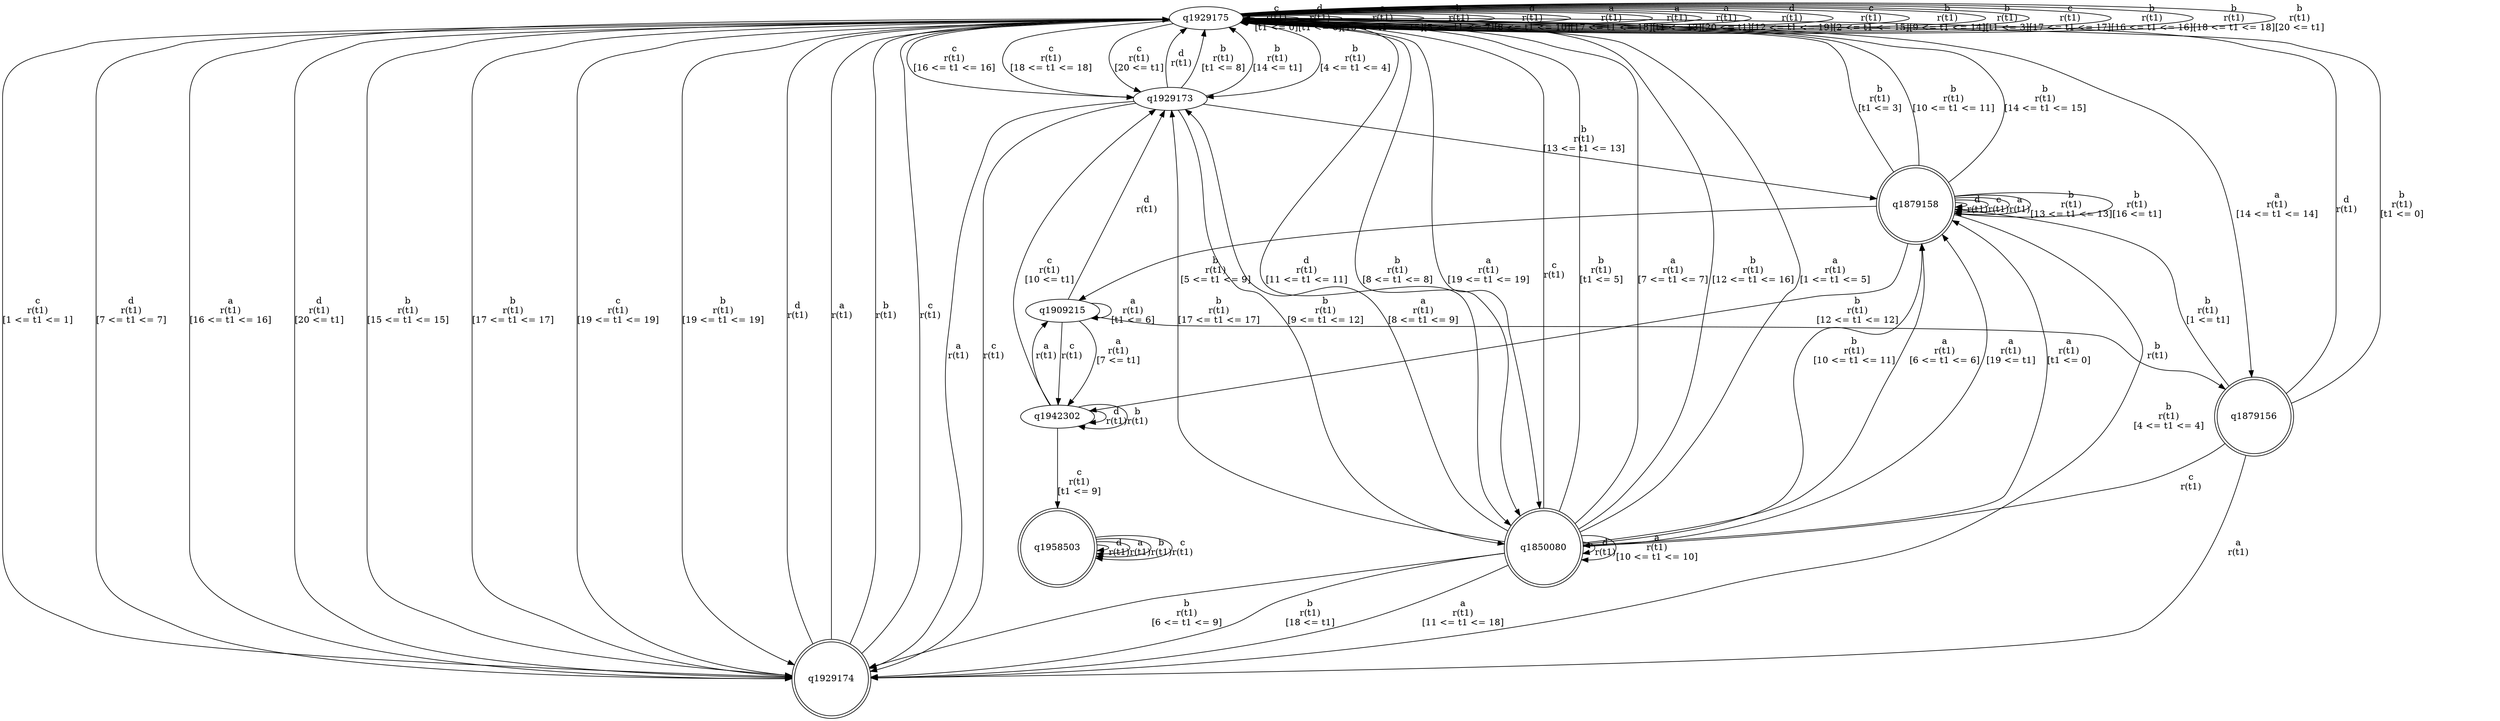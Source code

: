 digraph "tests_1/test90/solution101/solution_verwer" {
	q1929175[label=q1929175]
	q1929174[label=q1929174 shape=doublecircle]
	q1929173[label=q1929173]
	q1850080[label=q1850080 shape=doublecircle]
	q1879158[label=q1879158 shape=doublecircle]
	q1942302[label=q1942302]
	q1909215[label=q1909215]
	q1879156[label=q1879156 shape=doublecircle]
	q1958503[label=q1958503 shape=doublecircle]
	q1929175 -> q1929175[label="c\nr(t1)\n[t1 <= 0]"]
	q1929175 -> q1929174[label="c\nr(t1)\n[1 <= t1 <= 1]"]
	q1929174 -> q1929175[label="d\nr(t1)\n"]
	q1929174 -> q1929175[label="a\nr(t1)\n"]
	q1929174 -> q1929175[label="b\nr(t1)\n"]
	q1929174 -> q1929175[label="c\nr(t1)\n"]
	q1929175 -> q1929173[label="b\nr(t1)\n[4 <= t1 <= 4]"]
	q1929173 -> q1929174[label="c\nr(t1)\n"]
	q1929173 -> q1929174[label="a\nr(t1)\n"]
	q1929173 -> q1929175[label="d\nr(t1)\n"]
	q1929173 -> q1929175[label="b\nr(t1)\n[t1 <= 8]"]
	q1929173 -> q1850080[label="b\nr(t1)\n[9 <= t1 <= 12]"]
	q1850080 -> q1929175[label="c\nr(t1)\n"]
	q1850080 -> q1850080[label="d\nr(t1)\n"]
	q1850080 -> q1879158[label="a\nr(t1)\n[t1 <= 0]"]
	q1879158 -> q1879158[label="d\nr(t1)\n"]
	q1879158 -> q1879158[label="c\nr(t1)\n"]
	q1879158 -> q1929175[label="b\nr(t1)\n[t1 <= 3]"]
	q1879158 -> q1879158[label="a\nr(t1)\n"]
	q1879158 -> q1929174[label="b\nr(t1)\n[4 <= t1 <= 4]"]
	q1879158 -> q1929175[label="b\nr(t1)\n[10 <= t1 <= 11]"]
	q1879158 -> q1942302[label="b\nr(t1)\n[12 <= t1 <= 12]"]
	q1942302 -> q1942302[label="d\nr(t1)\n"]
	q1942302 -> q1909215[label="a\nr(t1)\n"]
	q1909215 -> q1929173[label="d\nr(t1)\n"]
	q1909215 -> q1909215[label="a\nr(t1)\n[t1 <= 6]"]
	q1909215 -> q1942302[label="a\nr(t1)\n[7 <= t1]"]
	q1909215 -> q1879156[label="b\nr(t1)\n"]
	q1879156 -> q1850080[label="c\nr(t1)\n"]
	q1879156 -> q1929175[label="d\nr(t1)\n"]
	q1879156 -> q1929174[label="a\nr(t1)\n"]
	q1879156 -> q1929175[label="b\nr(t1)\n[t1 <= 0]"]
	q1879156 -> q1879158[label="b\nr(t1)\n[1 <= t1]"]
	q1909215 -> q1942302[label="c\nr(t1)\n"]
	q1942302 -> q1942302[label="b\nr(t1)\n"]
	q1942302 -> q1929173[label="c\nr(t1)\n[10 <= t1]"]
	q1942302 -> q1958503[label="c\nr(t1)\n[t1 <= 9]"]
	q1958503 -> q1958503[label="d\nr(t1)\n"]
	q1958503 -> q1958503[label="a\nr(t1)\n"]
	q1958503 -> q1958503[label="b\nr(t1)\n"]
	q1958503 -> q1958503[label="c\nr(t1)\n"]
	q1879158 -> q1879158[label="b\nr(t1)\n[13 <= t1 <= 13]"]
	q1879158 -> q1929175[label="b\nr(t1)\n[14 <= t1 <= 15]"]
	q1879158 -> q1879158[label="b\nr(t1)\n[16 <= t1]"]
	q1879158 -> q1909215[label="b\nr(t1)\n[5 <= t1 <= 9]"]
	q1850080 -> q1929175[label="b\nr(t1)\n[t1 <= 5]"]
	q1850080 -> q1929174[label="b\nr(t1)\n[6 <= t1 <= 9]"]
	q1850080 -> q1879158[label="b\nr(t1)\n[10 <= t1 <= 11]"]
	q1850080 -> q1929175[label="a\nr(t1)\n[7 <= t1 <= 7]"]
	q1850080 -> q1929173[label="a\nr(t1)\n[8 <= t1 <= 9]"]
	q1850080 -> q1929175[label="b\nr(t1)\n[12 <= t1 <= 16]"]
	q1850080 -> q1850080[label="a\nr(t1)\n[10 <= t1 <= 10]"]
	q1850080 -> q1929173[label="b\nr(t1)\n[17 <= t1 <= 17]"]
	q1850080 -> q1929174[label="b\nr(t1)\n[18 <= t1]"]
	q1850080 -> q1879158[label="a\nr(t1)\n[6 <= t1 <= 6]"]
	q1850080 -> q1929175[label="a\nr(t1)\n[1 <= t1 <= 5]"]
	q1850080 -> q1929174[label="a\nr(t1)\n[11 <= t1 <= 18]"]
	q1850080 -> q1879158[label="a\nr(t1)\n[19 <= t1]"]
	q1929173 -> q1879158[label="b\nr(t1)\n[13 <= t1 <= 13]"]
	q1929173 -> q1929175[label="b\nr(t1)\n[14 <= t1]"]
	q1929175 -> q1850080[label="d\nr(t1)\n[11 <= t1 <= 11]"]
	q1929175 -> q1929174[label="d\nr(t1)\n[7 <= t1 <= 7]"]
	q1929175 -> q1929175[label="d\nr(t1)\n[t1 <= 6]"]
	q1929175 -> q1929175[label="a\nr(t1)\n[15 <= t1 <= 15]"]
	q1929175 -> q1850080[label="b\nr(t1)\n[8 <= t1 <= 8]"]
	q1929175 -> q1929174[label="a\nr(t1)\n[16 <= t1 <= 16]"]
	q1929175 -> q1929175[label="b\nr(t1)\n[5 <= t1 <= 7]"]
	q1929175 -> q1929175[label="d\nr(t1)\n[8 <= t1 <= 10]"]
	q1929175 -> q1929175[label="a\nr(t1)\n[17 <= t1 <= 18]"]
	q1929175 -> q1879156[label="a\nr(t1)\n[14 <= t1 <= 14]"]
	q1929175 -> q1929175[label="a\nr(t1)\n[t1 <= 13]"]
	q1929175 -> q1850080[label="a\nr(t1)\n[19 <= t1 <= 19]"]
	q1929175 -> q1929175[label="a\nr(t1)\n[20 <= t1]"]
	q1929175 -> q1929174[label="d\nr(t1)\n[20 <= t1]"]
	q1929175 -> q1929175[label="d\nr(t1)\n[12 <= t1 <= 19]"]
	q1929175 -> q1929175[label="c\nr(t1)\n[2 <= t1 <= 15]"]
	q1929175 -> q1929175[label="b\nr(t1)\n[9 <= t1 <= 14]"]
	q1929175 -> q1929173[label="c\nr(t1)\n[16 <= t1 <= 16]"]
	q1929175 -> q1929175[label="b\nr(t1)\n[t1 <= 3]"]
	q1929175 -> q1929174[label="b\nr(t1)\n[15 <= t1 <= 15]"]
	q1929175 -> q1929175[label="c\nr(t1)\n[17 <= t1 <= 17]"]
	q1929175 -> q1929175[label="b\nr(t1)\n[16 <= t1 <= 16]"]
	q1929175 -> q1929173[label="c\nr(t1)\n[18 <= t1 <= 18]"]
	q1929175 -> q1929174[label="b\nr(t1)\n[17 <= t1 <= 17]"]
	q1929175 -> q1929174[label="c\nr(t1)\n[19 <= t1 <= 19]"]
	q1929175 -> q1929173[label="c\nr(t1)\n[20 <= t1]"]
	q1929175 -> q1929175[label="b\nr(t1)\n[18 <= t1 <= 18]"]
	q1929175 -> q1929174[label="b\nr(t1)\n[19 <= t1 <= 19]"]
	q1929175 -> q1929175[label="b\nr(t1)\n[20 <= t1]"]
}
